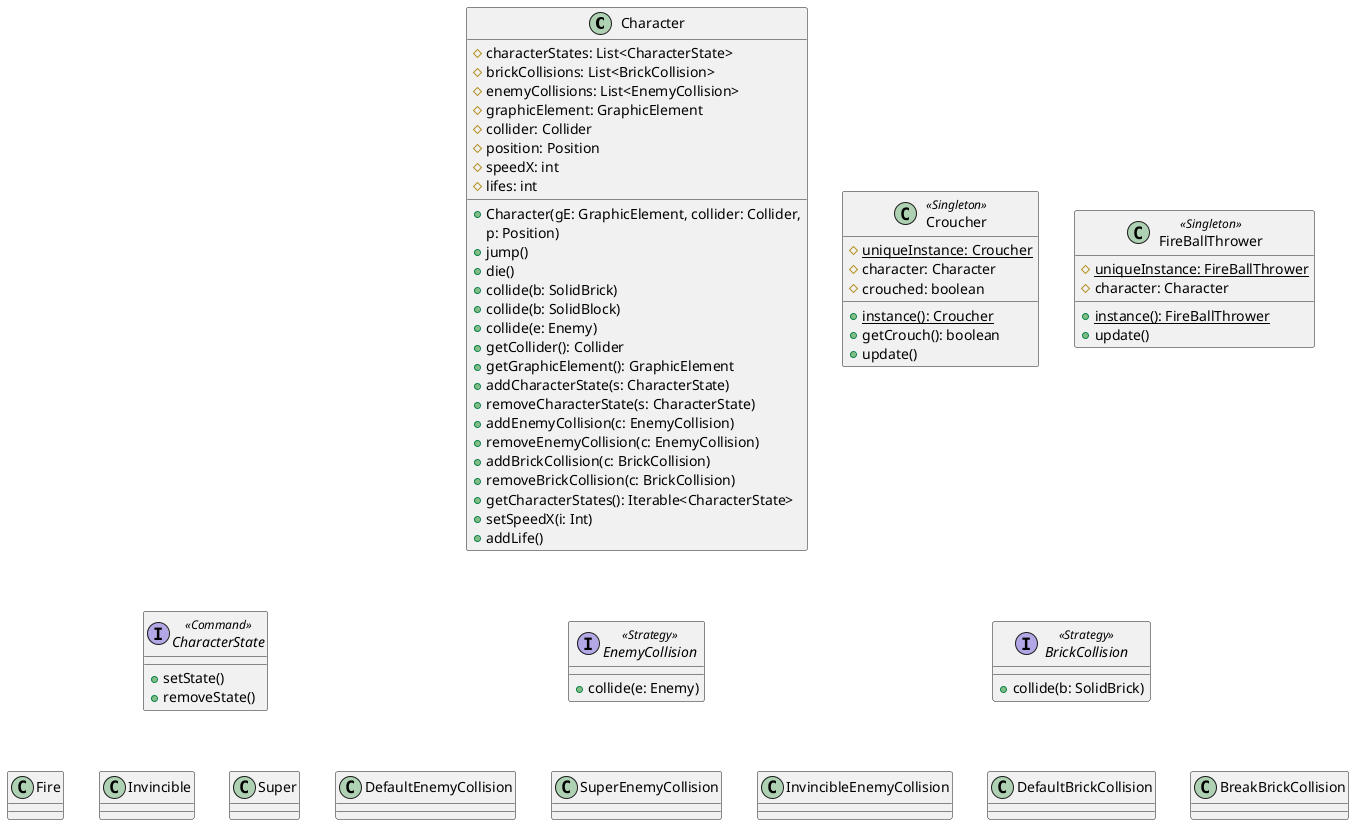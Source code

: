 @startuml
class Character {
    #characterStates: List<CharacterState>
    #brickCollisions: List<BrickCollision>
    #enemyCollisions: List<EnemyCollision>
    #graphicElement: GraphicElement
    #collider: Collider
    #position: Position
    #speedX: int
    #lifes: int
    +Character(gE: GraphicElement, collider: Collider, 
    p: Position)
    +jump()
    +die()
    +collide(b: SolidBrick)
    +collide(b: SolidBlock)
    +collide(e: Enemy)
    +getCollider(): Collider
    +getGraphicElement(): GraphicElement
    +addCharacterState(s: CharacterState)
    +removeCharacterState(s: CharacterState)
    +addEnemyCollision(c: EnemyCollision)
    +removeEnemyCollision(c: EnemyCollision)
    +addBrickCollision(c: BrickCollision)
    +removeBrickCollision(c: BrickCollision)
    +getCharacterStates(): Iterable<CharacterState>
    +setSpeedX(i: Int)
    +addLife()
}

interface BrickCollision <<Strategy>> {
    +collide(b: SolidBrick)
}

DefaultBrickCollision .u[hidden].|> BrickCollision
BreakBrickCollision .u[hidden].|> BrickCollision

interface EnemyCollision <<Strategy>> {
    +collide(e: Enemy)
}

DefaultEnemyCollision .u[hidden].|> EnemyCollision
SuperEnemyCollision .u[hidden].|> EnemyCollision
InvincibleEnemyCollision .u[hidden].|> EnemyCollision

together {
    class FireBallThrower <<Singleton>> {
        #{static} uniqueInstance: FireBallThrower
        +{static} instance(): FireBallThrower
        #character: Character
        +update()
    }

    class Croucher <<Singleton>> {
        #{static} uniqueInstance: Croucher
        +{static} instance(): Croucher
        #character: Character
        #crouched: boolean
        +getCrouch(): boolean
        +update()
    }
}

interface CharacterState <<Command>> {
    +setState()
    +removeState()
}

Fire .u[hidden].|> CharacterState
Invincible .u[hidden].|> CharacterState
Super .u[hidden].|> CharacterState

' FORMATTING
Character -d[hidden]-> BrickCollision
Character -d[hidden]-> EnemyCollision
Character -d[hidden]-> CharacterState
@enduml
